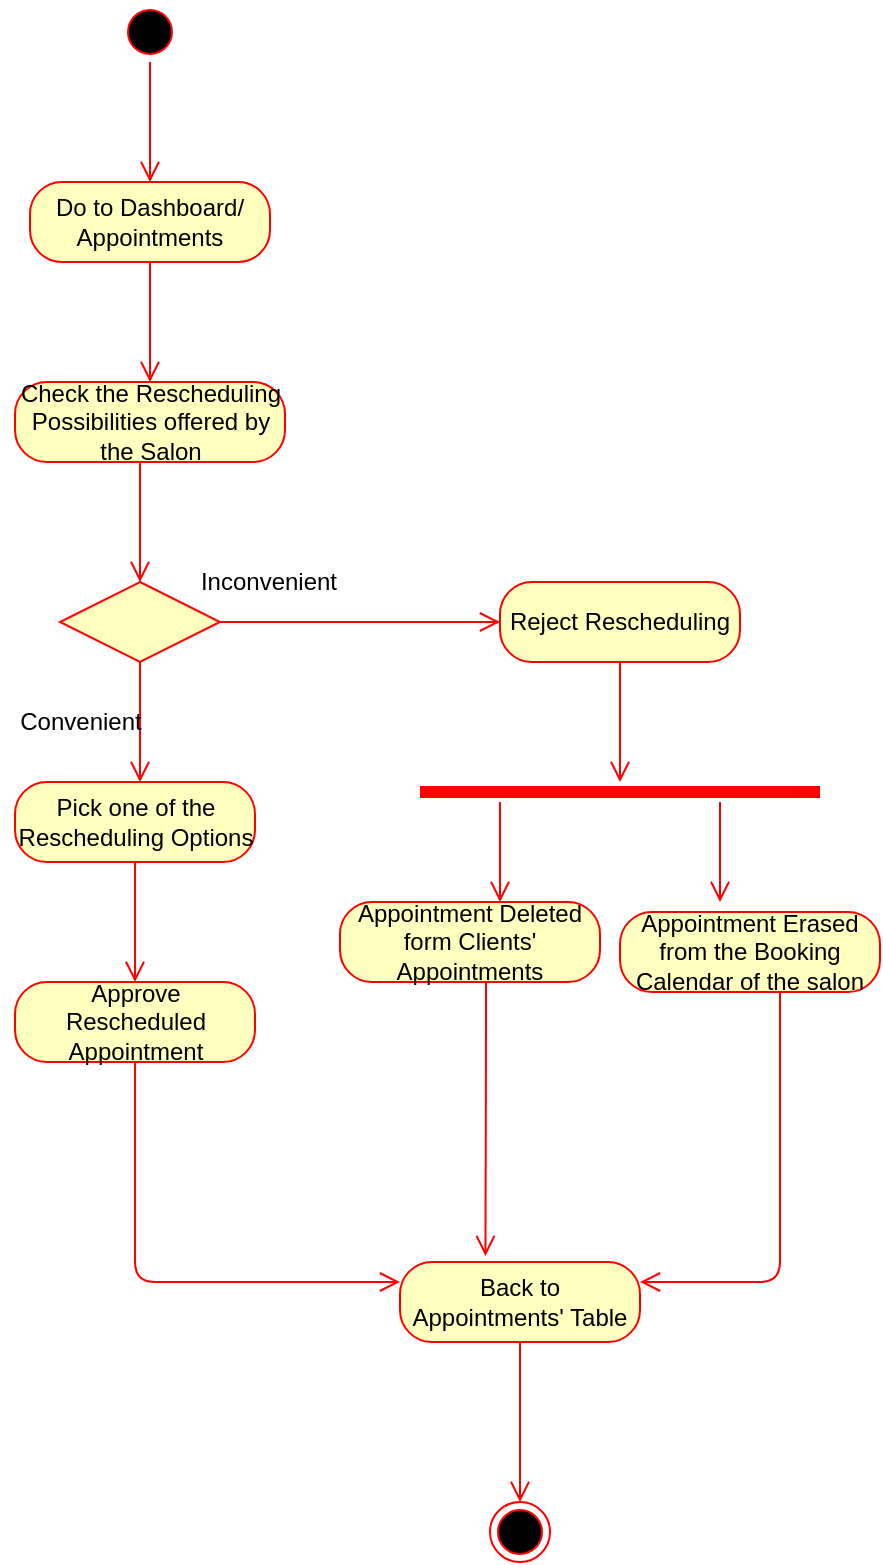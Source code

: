 <mxfile version="13.1.3" type="github">
  <diagram id="Fq_y5mrmDIX2ouuZ5XnL" name="Page-1">
    <mxGraphModel dx="782" dy="420" grid="1" gridSize="10" guides="1" tooltips="1" connect="1" arrows="1" fold="1" page="1" pageScale="1" pageWidth="827" pageHeight="1169" math="0" shadow="0">
      <root>
        <mxCell id="0" />
        <mxCell id="1" parent="0" />
        <mxCell id="aFV_BL9RbiXUBtQ8FtRB-1" value="" style="ellipse;html=1;shape=startState;fillColor=#000000;strokeColor=#ff0000;" parent="1" vertex="1">
          <mxGeometry x="360" y="30" width="30" height="30" as="geometry" />
        </mxCell>
        <mxCell id="aFV_BL9RbiXUBtQ8FtRB-2" value="" style="edgeStyle=orthogonalEdgeStyle;html=1;verticalAlign=bottom;endArrow=open;endSize=8;strokeColor=#ff0000;" parent="1" source="aFV_BL9RbiXUBtQ8FtRB-1" edge="1">
          <mxGeometry relative="1" as="geometry">
            <mxPoint x="375" y="120" as="targetPoint" />
          </mxGeometry>
        </mxCell>
        <mxCell id="aFV_BL9RbiXUBtQ8FtRB-3" value="Do to Dashboard/ Appointments" style="rounded=1;whiteSpace=wrap;html=1;arcSize=40;fontColor=#000000;fillColor=#ffffc0;strokeColor=#ff0000;" parent="1" vertex="1">
          <mxGeometry x="315" y="120" width="120" height="40" as="geometry" />
        </mxCell>
        <mxCell id="aFV_BL9RbiXUBtQ8FtRB-4" value="" style="edgeStyle=orthogonalEdgeStyle;html=1;verticalAlign=bottom;endArrow=open;endSize=8;strokeColor=#ff0000;" parent="1" source="aFV_BL9RbiXUBtQ8FtRB-3" edge="1">
          <mxGeometry relative="1" as="geometry">
            <mxPoint x="375" y="220" as="targetPoint" />
          </mxGeometry>
        </mxCell>
        <mxCell id="aFV_BL9RbiXUBtQ8FtRB-5" value="Check the Rescheduling Possibilities offered by the Salon" style="rounded=1;whiteSpace=wrap;html=1;arcSize=40;fontColor=#000000;fillColor=#ffffc0;strokeColor=#ff0000;" parent="1" vertex="1">
          <mxGeometry x="307.5" y="220" width="135" height="40" as="geometry" />
        </mxCell>
        <mxCell id="aFV_BL9RbiXUBtQ8FtRB-6" value="" style="edgeStyle=orthogonalEdgeStyle;html=1;verticalAlign=bottom;endArrow=open;endSize=8;strokeColor=#ff0000;" parent="1" source="aFV_BL9RbiXUBtQ8FtRB-5" edge="1">
          <mxGeometry relative="1" as="geometry">
            <mxPoint x="370" y="320" as="targetPoint" />
            <Array as="points">
              <mxPoint x="370" y="270" />
              <mxPoint x="370" y="270" />
            </Array>
          </mxGeometry>
        </mxCell>
        <mxCell id="aFV_BL9RbiXUBtQ8FtRB-7" value="" style="rhombus;whiteSpace=wrap;html=1;fillColor=#ffffc0;strokeColor=#ff0000;" parent="1" vertex="1">
          <mxGeometry x="330" y="320" width="80" height="40" as="geometry" />
        </mxCell>
        <mxCell id="aFV_BL9RbiXUBtQ8FtRB-8" value="" style="edgeStyle=orthogonalEdgeStyle;html=1;align=left;verticalAlign=bottom;endArrow=open;endSize=8;strokeColor=#ff0000;entryX=0;entryY=0.5;entryDx=0;entryDy=0;" parent="1" source="aFV_BL9RbiXUBtQ8FtRB-7" target="aFV_BL9RbiXUBtQ8FtRB-11" edge="1">
          <mxGeometry x="-1" relative="1" as="geometry">
            <mxPoint x="560" y="340" as="targetPoint" />
            <Array as="points" />
          </mxGeometry>
        </mxCell>
        <mxCell id="aFV_BL9RbiXUBtQ8FtRB-9" value="" style="edgeStyle=orthogonalEdgeStyle;html=1;align=left;verticalAlign=top;endArrow=open;endSize=8;strokeColor=#ff0000;" parent="1" source="aFV_BL9RbiXUBtQ8FtRB-7" edge="1">
          <mxGeometry x="1" y="50" relative="1" as="geometry">
            <mxPoint x="370" y="420" as="targetPoint" />
            <mxPoint x="-20" y="40" as="offset" />
          </mxGeometry>
        </mxCell>
        <mxCell id="aFV_BL9RbiXUBtQ8FtRB-10" value="Inconvenient" style="text;html=1;align=center;verticalAlign=middle;resizable=0;points=[];autosize=1;" parent="1" vertex="1">
          <mxGeometry x="394" y="310" width="80" height="20" as="geometry" />
        </mxCell>
        <mxCell id="aFV_BL9RbiXUBtQ8FtRB-11" value="Reject Rescheduling" style="rounded=1;whiteSpace=wrap;html=1;arcSize=40;fontColor=#000000;fillColor=#ffffc0;strokeColor=#ff0000;" parent="1" vertex="1">
          <mxGeometry x="550" y="320" width="120" height="40" as="geometry" />
        </mxCell>
        <mxCell id="aFV_BL9RbiXUBtQ8FtRB-12" value="" style="edgeStyle=orthogonalEdgeStyle;html=1;verticalAlign=bottom;endArrow=open;endSize=8;strokeColor=#ff0000;" parent="1" source="aFV_BL9RbiXUBtQ8FtRB-11" edge="1">
          <mxGeometry relative="1" as="geometry">
            <mxPoint x="610" y="420" as="targetPoint" />
          </mxGeometry>
        </mxCell>
        <mxCell id="aFV_BL9RbiXUBtQ8FtRB-15" value="" style="shape=line;html=1;strokeWidth=6;strokeColor=#ff0000;" parent="1" vertex="1">
          <mxGeometry x="510" y="420" width="200" height="10" as="geometry" />
        </mxCell>
        <mxCell id="aFV_BL9RbiXUBtQ8FtRB-16" value="" style="edgeStyle=orthogonalEdgeStyle;html=1;verticalAlign=bottom;endArrow=open;endSize=8;strokeColor=#ff0000;" parent="1" source="aFV_BL9RbiXUBtQ8FtRB-15" edge="1">
          <mxGeometry relative="1" as="geometry">
            <mxPoint x="550" y="480" as="targetPoint" />
            <Array as="points">
              <mxPoint x="550" y="470" />
              <mxPoint x="550" y="470" />
            </Array>
          </mxGeometry>
        </mxCell>
        <mxCell id="aFV_BL9RbiXUBtQ8FtRB-17" value="" style="edgeStyle=orthogonalEdgeStyle;html=1;verticalAlign=bottom;endArrow=open;endSize=8;strokeColor=#ff0000;" parent="1" edge="1">
          <mxGeometry relative="1" as="geometry">
            <mxPoint x="660" y="480" as="targetPoint" />
            <mxPoint x="660" y="430" as="sourcePoint" />
            <Array as="points">
              <mxPoint x="660" y="470" />
              <mxPoint x="660" y="470" />
            </Array>
          </mxGeometry>
        </mxCell>
        <mxCell id="aFV_BL9RbiXUBtQ8FtRB-18" value="Appointment Deleted form Clients&#39; Appointments" style="rounded=1;whiteSpace=wrap;html=1;arcSize=40;fontColor=#000000;fillColor=#ffffc0;strokeColor=#ff0000;" parent="1" vertex="1">
          <mxGeometry x="470" y="480" width="130" height="40" as="geometry" />
        </mxCell>
        <mxCell id="aFV_BL9RbiXUBtQ8FtRB-19" value="" style="edgeStyle=orthogonalEdgeStyle;html=1;verticalAlign=bottom;endArrow=open;endSize=8;strokeColor=#ff0000;entryX=0.356;entryY=-0.075;entryDx=0;entryDy=0;entryPerimeter=0;" parent="1" source="aFV_BL9RbiXUBtQ8FtRB-18" edge="1" target="aFV_BL9RbiXUBtQ8FtRB-35">
          <mxGeometry relative="1" as="geometry">
            <mxPoint x="580" y="610" as="targetPoint" />
            <Array as="points">
              <mxPoint x="543" y="550" />
              <mxPoint x="543" y="550" />
            </Array>
          </mxGeometry>
        </mxCell>
        <mxCell id="aFV_BL9RbiXUBtQ8FtRB-20" value="Appointment Erased from the Booking Calendar of the salon" style="rounded=1;whiteSpace=wrap;html=1;arcSize=40;fontColor=#000000;fillColor=#ffffc0;strokeColor=#ff0000;" parent="1" vertex="1">
          <mxGeometry x="610" y="485" width="130" height="40" as="geometry" />
        </mxCell>
        <mxCell id="aFV_BL9RbiXUBtQ8FtRB-21" value="" style="edgeStyle=orthogonalEdgeStyle;html=1;verticalAlign=bottom;endArrow=open;endSize=8;strokeColor=#ff0000;entryX=1;entryY=0.25;entryDx=0;entryDy=0;" parent="1" source="aFV_BL9RbiXUBtQ8FtRB-20" edge="1" target="aFV_BL9RbiXUBtQ8FtRB-35">
          <mxGeometry relative="1" as="geometry">
            <mxPoint x="675" y="585" as="targetPoint" />
            <Array as="points">
              <mxPoint x="690" y="670" />
            </Array>
          </mxGeometry>
        </mxCell>
        <mxCell id="aFV_BL9RbiXUBtQ8FtRB-28" value="Convenient" style="text;html=1;align=center;verticalAlign=middle;resizable=0;points=[];autosize=1;" parent="1" vertex="1">
          <mxGeometry x="300" y="380" width="80" height="20" as="geometry" />
        </mxCell>
        <mxCell id="aFV_BL9RbiXUBtQ8FtRB-29" value="Pick one of the Rescheduling Options" style="rounded=1;whiteSpace=wrap;html=1;arcSize=40;fontColor=#000000;fillColor=#ffffc0;strokeColor=#ff0000;" parent="1" vertex="1">
          <mxGeometry x="307.5" y="420" width="120" height="40" as="geometry" />
        </mxCell>
        <mxCell id="aFV_BL9RbiXUBtQ8FtRB-30" value="" style="edgeStyle=orthogonalEdgeStyle;html=1;verticalAlign=bottom;endArrow=open;endSize=8;strokeColor=#ff0000;" parent="1" source="aFV_BL9RbiXUBtQ8FtRB-29" edge="1">
          <mxGeometry relative="1" as="geometry">
            <mxPoint x="367.5" y="520" as="targetPoint" />
          </mxGeometry>
        </mxCell>
        <mxCell id="aFV_BL9RbiXUBtQ8FtRB-31" value="Approve Rescheduled Appointment" style="rounded=1;whiteSpace=wrap;html=1;arcSize=40;fontColor=#000000;fillColor=#ffffc0;strokeColor=#ff0000;" parent="1" vertex="1">
          <mxGeometry x="307.5" y="520" width="120" height="40" as="geometry" />
        </mxCell>
        <mxCell id="aFV_BL9RbiXUBtQ8FtRB-32" value="" style="edgeStyle=orthogonalEdgeStyle;html=1;verticalAlign=bottom;endArrow=open;endSize=8;strokeColor=#ff0000;entryX=0;entryY=0.25;entryDx=0;entryDy=0;" parent="1" source="aFV_BL9RbiXUBtQ8FtRB-31" target="aFV_BL9RbiXUBtQ8FtRB-35" edge="1">
          <mxGeometry relative="1" as="geometry">
            <mxPoint x="410" y="650" as="targetPoint" />
            <Array as="points">
              <mxPoint x="368" y="670" />
            </Array>
          </mxGeometry>
        </mxCell>
        <mxCell id="aFV_BL9RbiXUBtQ8FtRB-35" value="Back to Appointments&#39; Table" style="rounded=1;whiteSpace=wrap;html=1;arcSize=40;fontColor=#000000;fillColor=#ffffc0;strokeColor=#ff0000;" parent="1" vertex="1">
          <mxGeometry x="500" y="660" width="120" height="40" as="geometry" />
        </mxCell>
        <mxCell id="aFV_BL9RbiXUBtQ8FtRB-36" value="" style="edgeStyle=orthogonalEdgeStyle;html=1;verticalAlign=bottom;endArrow=open;endSize=8;strokeColor=#ff0000;exitX=0.5;exitY=1;exitDx=0;exitDy=0;entryX=0.5;entryY=0;entryDx=0;entryDy=0;" parent="1" source="aFV_BL9RbiXUBtQ8FtRB-35" edge="1" target="aFV_BL9RbiXUBtQ8FtRB-39">
          <mxGeometry relative="1" as="geometry">
            <mxPoint x="560" y="760" as="targetPoint" />
            <Array as="points">
              <mxPoint x="560" y="750" />
              <mxPoint x="560" y="750" />
            </Array>
          </mxGeometry>
        </mxCell>
        <mxCell id="aFV_BL9RbiXUBtQ8FtRB-39" value="" style="ellipse;html=1;shape=endState;fillColor=#000000;strokeColor=#ff0000;" parent="1" vertex="1">
          <mxGeometry x="545" y="780" width="30" height="30" as="geometry" />
        </mxCell>
      </root>
    </mxGraphModel>
  </diagram>
</mxfile>
